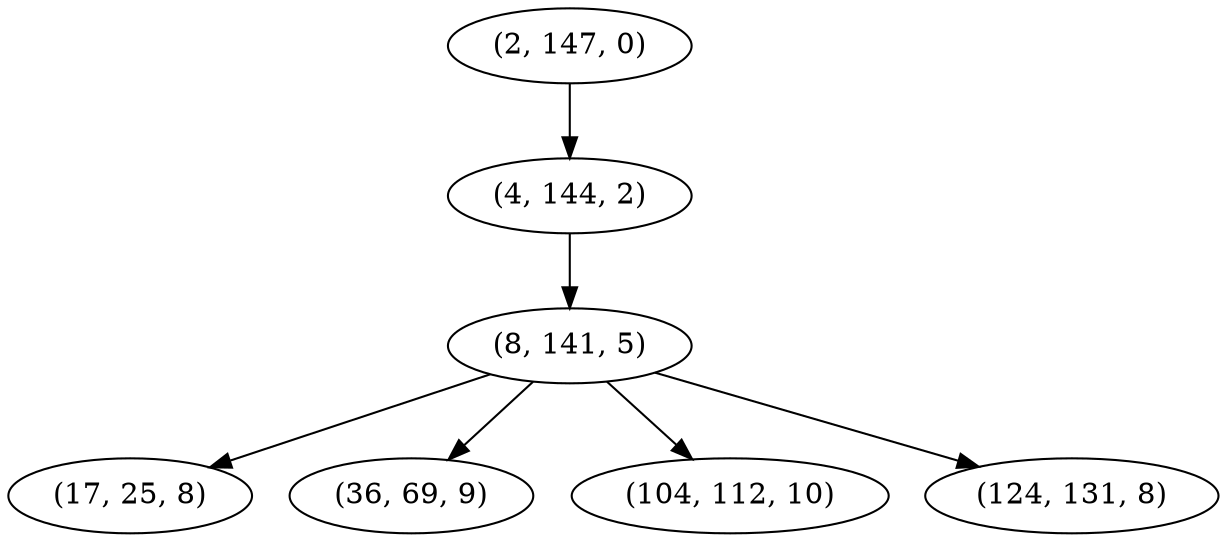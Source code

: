 digraph tree {
    "(2, 147, 0)";
    "(4, 144, 2)";
    "(8, 141, 5)";
    "(17, 25, 8)";
    "(36, 69, 9)";
    "(104, 112, 10)";
    "(124, 131, 8)";
    "(2, 147, 0)" -> "(4, 144, 2)";
    "(4, 144, 2)" -> "(8, 141, 5)";
    "(8, 141, 5)" -> "(17, 25, 8)";
    "(8, 141, 5)" -> "(36, 69, 9)";
    "(8, 141, 5)" -> "(104, 112, 10)";
    "(8, 141, 5)" -> "(124, 131, 8)";
}
